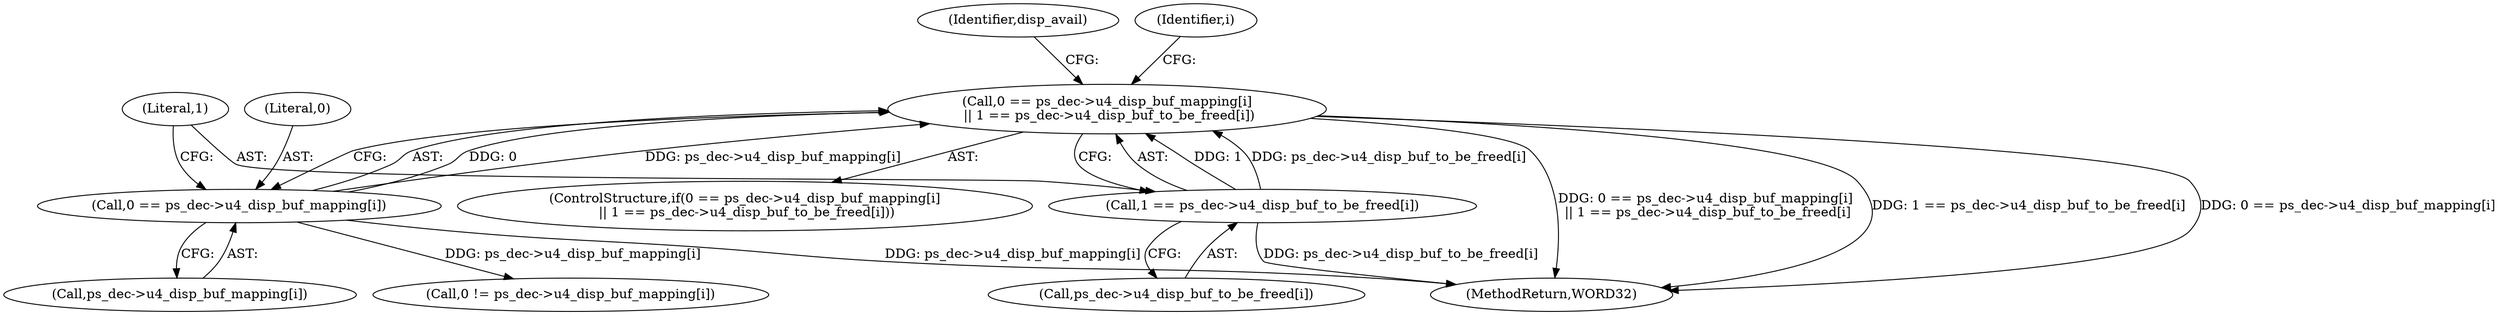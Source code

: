 digraph "0_Android_e86d3cfd2bc28dac421092106751e5638d54a848@API" {
"1000566" [label="(Call,0 == ps_dec->u4_disp_buf_mapping[i]\n || 1 == ps_dec->u4_disp_buf_to_be_freed[i])"];
"1000567" [label="(Call,0 == ps_dec->u4_disp_buf_mapping[i])"];
"1000574" [label="(Call,1 == ps_dec->u4_disp_buf_to_be_freed[i])"];
"1000574" [label="(Call,1 == ps_dec->u4_disp_buf_to_be_freed[i])"];
"1000576" [label="(Call,ps_dec->u4_disp_buf_to_be_freed[i])"];
"1000569" [label="(Call,ps_dec->u4_disp_buf_mapping[i])"];
"1000567" [label="(Call,0 == ps_dec->u4_disp_buf_mapping[i])"];
"1000575" [label="(Literal,1)"];
"1000568" [label="(Literal,0)"];
"1000565" [label="(ControlStructure,if(0 == ps_dec->u4_disp_buf_mapping[i]\n || 1 == ps_dec->u4_disp_buf_to_be_freed[i]))"];
"1000566" [label="(Call,0 == ps_dec->u4_disp_buf_mapping[i]\n || 1 == ps_dec->u4_disp_buf_to_be_freed[i])"];
"1000583" [label="(Identifier,disp_avail)"];
"1000642" [label="(Call,0 != ps_dec->u4_disp_buf_mapping[i])"];
"1000563" [label="(Identifier,i)"];
"1002272" [label="(MethodReturn,WORD32)"];
"1000566" -> "1000565"  [label="AST: "];
"1000566" -> "1000567"  [label="CFG: "];
"1000566" -> "1000574"  [label="CFG: "];
"1000567" -> "1000566"  [label="AST: "];
"1000574" -> "1000566"  [label="AST: "];
"1000583" -> "1000566"  [label="CFG: "];
"1000563" -> "1000566"  [label="CFG: "];
"1000566" -> "1002272"  [label="DDG: 0 == ps_dec->u4_disp_buf_mapping[i]\n || 1 == ps_dec->u4_disp_buf_to_be_freed[i]"];
"1000566" -> "1002272"  [label="DDG: 1 == ps_dec->u4_disp_buf_to_be_freed[i]"];
"1000566" -> "1002272"  [label="DDG: 0 == ps_dec->u4_disp_buf_mapping[i]"];
"1000567" -> "1000566"  [label="DDG: 0"];
"1000567" -> "1000566"  [label="DDG: ps_dec->u4_disp_buf_mapping[i]"];
"1000574" -> "1000566"  [label="DDG: 1"];
"1000574" -> "1000566"  [label="DDG: ps_dec->u4_disp_buf_to_be_freed[i]"];
"1000567" -> "1000569"  [label="CFG: "];
"1000568" -> "1000567"  [label="AST: "];
"1000569" -> "1000567"  [label="AST: "];
"1000575" -> "1000567"  [label="CFG: "];
"1000567" -> "1002272"  [label="DDG: ps_dec->u4_disp_buf_mapping[i]"];
"1000567" -> "1000642"  [label="DDG: ps_dec->u4_disp_buf_mapping[i]"];
"1000574" -> "1000576"  [label="CFG: "];
"1000575" -> "1000574"  [label="AST: "];
"1000576" -> "1000574"  [label="AST: "];
"1000574" -> "1002272"  [label="DDG: ps_dec->u4_disp_buf_to_be_freed[i]"];
}
